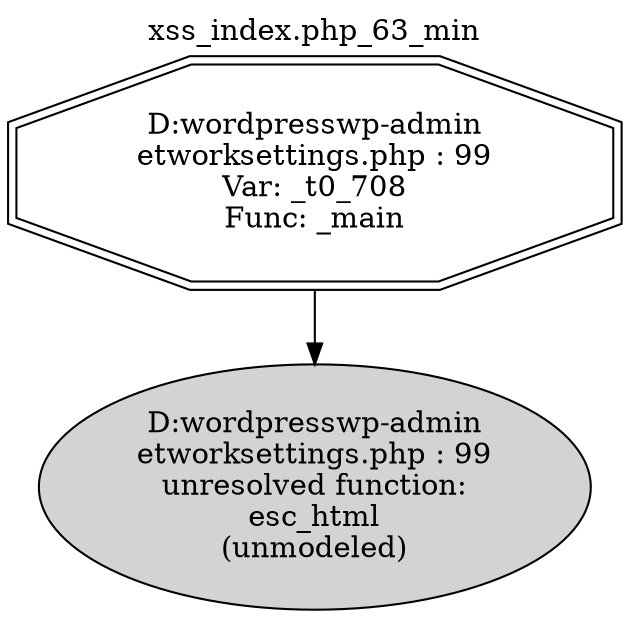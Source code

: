 digraph cfg {
  label="xss_index.php_63_min";
  labelloc=t;
  n1 [shape=doubleoctagon, label="D:\wordpress\wp-admin\network\settings.php : 99\nVar: _t0_708\nFunc: _main\n"];
  n2 [shape=ellipse, label="D:\wordpress\wp-admin\network\settings.php : 99\nunresolved function:\nesc_html\n(unmodeled)\n",style=filled];
  n1 -> n2;
}
